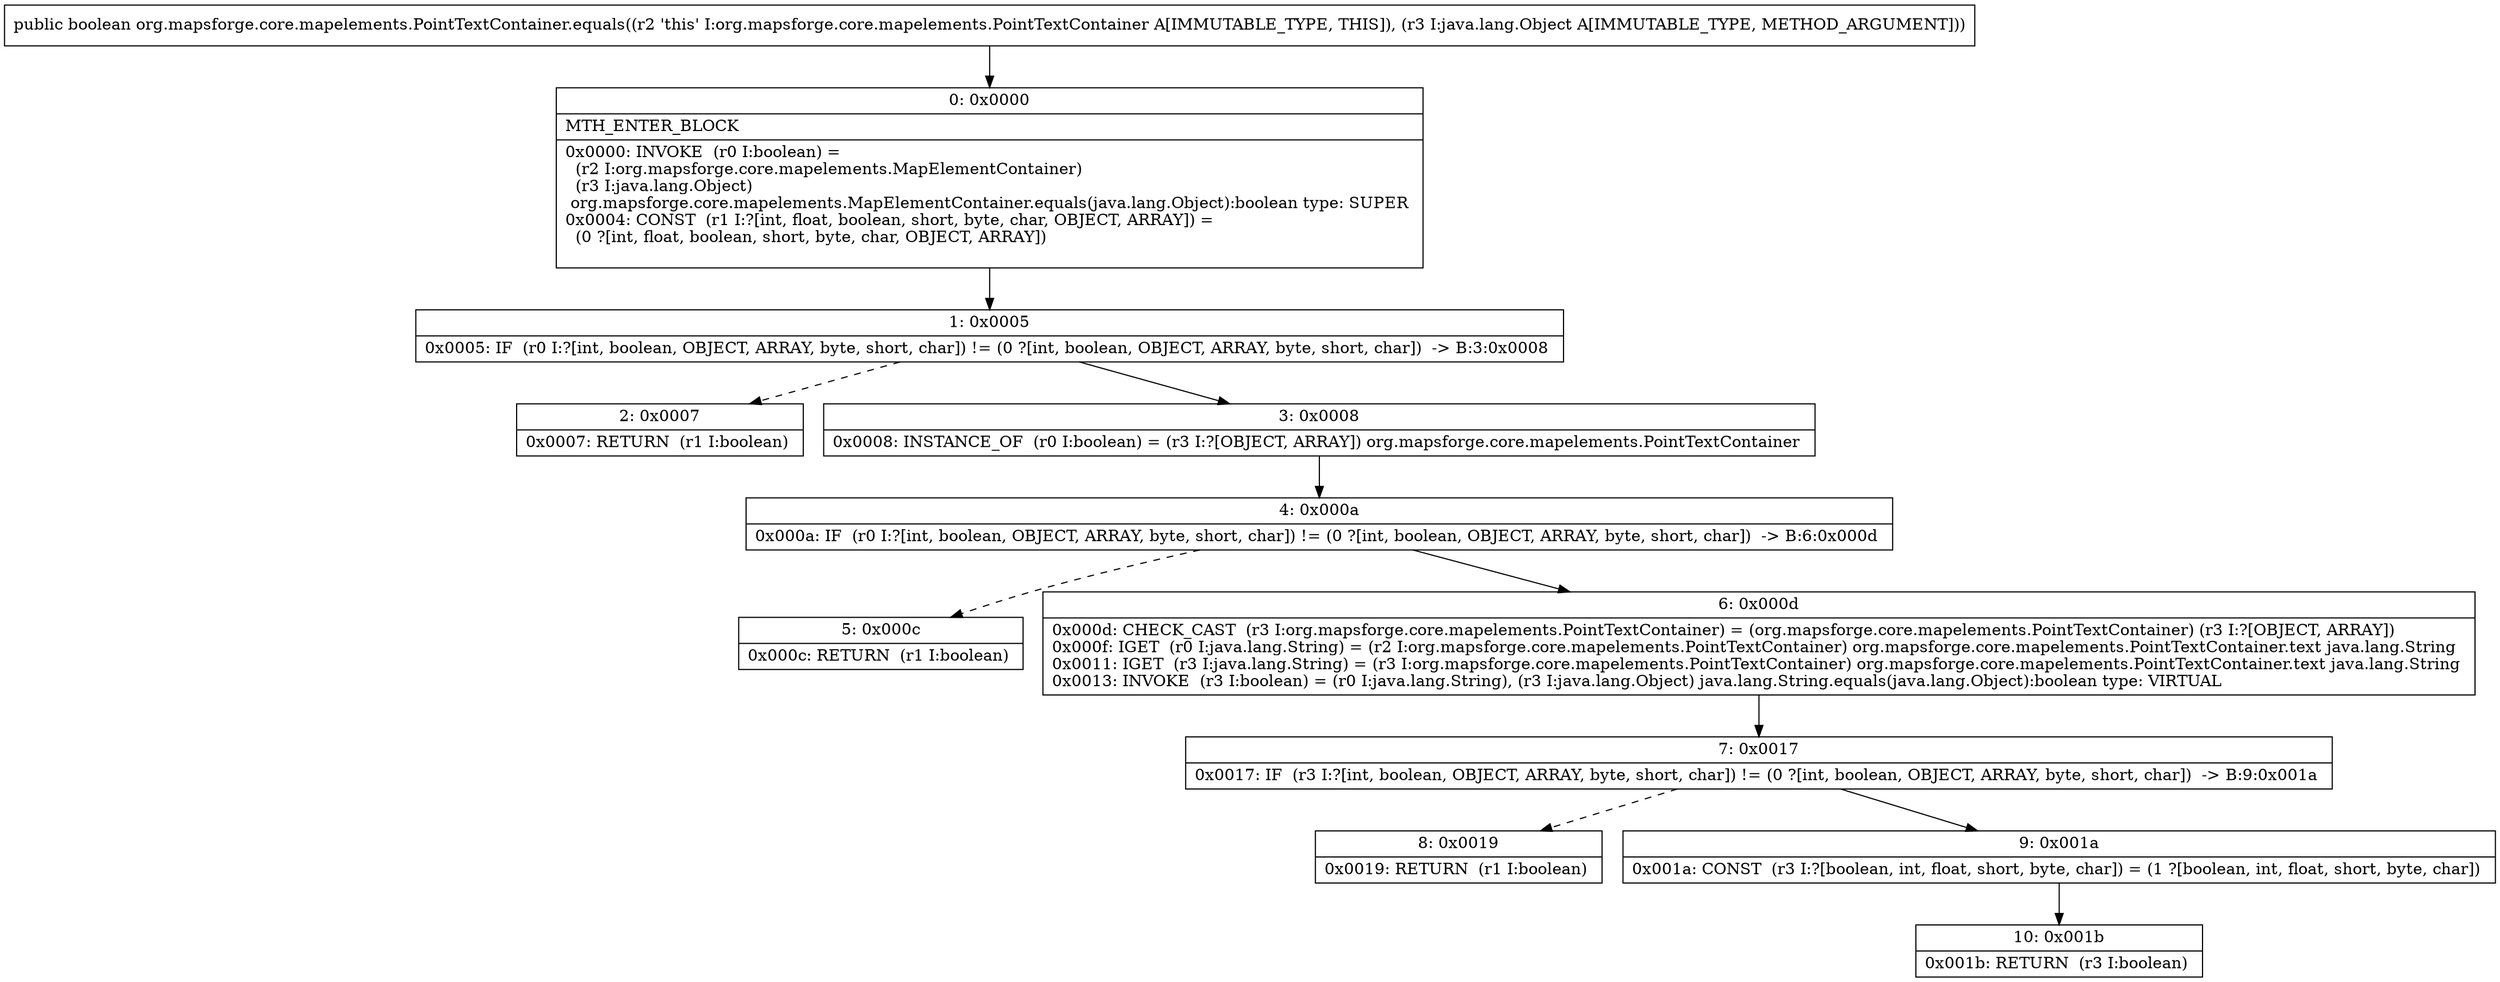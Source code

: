 digraph "CFG fororg.mapsforge.core.mapelements.PointTextContainer.equals(Ljava\/lang\/Object;)Z" {
Node_0 [shape=record,label="{0\:\ 0x0000|MTH_ENTER_BLOCK\l|0x0000: INVOKE  (r0 I:boolean) = \l  (r2 I:org.mapsforge.core.mapelements.MapElementContainer)\l  (r3 I:java.lang.Object)\l org.mapsforge.core.mapelements.MapElementContainer.equals(java.lang.Object):boolean type: SUPER \l0x0004: CONST  (r1 I:?[int, float, boolean, short, byte, char, OBJECT, ARRAY]) = \l  (0 ?[int, float, boolean, short, byte, char, OBJECT, ARRAY])\l \l}"];
Node_1 [shape=record,label="{1\:\ 0x0005|0x0005: IF  (r0 I:?[int, boolean, OBJECT, ARRAY, byte, short, char]) != (0 ?[int, boolean, OBJECT, ARRAY, byte, short, char])  \-\> B:3:0x0008 \l}"];
Node_2 [shape=record,label="{2\:\ 0x0007|0x0007: RETURN  (r1 I:boolean) \l}"];
Node_3 [shape=record,label="{3\:\ 0x0008|0x0008: INSTANCE_OF  (r0 I:boolean) = (r3 I:?[OBJECT, ARRAY]) org.mapsforge.core.mapelements.PointTextContainer \l}"];
Node_4 [shape=record,label="{4\:\ 0x000a|0x000a: IF  (r0 I:?[int, boolean, OBJECT, ARRAY, byte, short, char]) != (0 ?[int, boolean, OBJECT, ARRAY, byte, short, char])  \-\> B:6:0x000d \l}"];
Node_5 [shape=record,label="{5\:\ 0x000c|0x000c: RETURN  (r1 I:boolean) \l}"];
Node_6 [shape=record,label="{6\:\ 0x000d|0x000d: CHECK_CAST  (r3 I:org.mapsforge.core.mapelements.PointTextContainer) = (org.mapsforge.core.mapelements.PointTextContainer) (r3 I:?[OBJECT, ARRAY]) \l0x000f: IGET  (r0 I:java.lang.String) = (r2 I:org.mapsforge.core.mapelements.PointTextContainer) org.mapsforge.core.mapelements.PointTextContainer.text java.lang.String \l0x0011: IGET  (r3 I:java.lang.String) = (r3 I:org.mapsforge.core.mapelements.PointTextContainer) org.mapsforge.core.mapelements.PointTextContainer.text java.lang.String \l0x0013: INVOKE  (r3 I:boolean) = (r0 I:java.lang.String), (r3 I:java.lang.Object) java.lang.String.equals(java.lang.Object):boolean type: VIRTUAL \l}"];
Node_7 [shape=record,label="{7\:\ 0x0017|0x0017: IF  (r3 I:?[int, boolean, OBJECT, ARRAY, byte, short, char]) != (0 ?[int, boolean, OBJECT, ARRAY, byte, short, char])  \-\> B:9:0x001a \l}"];
Node_8 [shape=record,label="{8\:\ 0x0019|0x0019: RETURN  (r1 I:boolean) \l}"];
Node_9 [shape=record,label="{9\:\ 0x001a|0x001a: CONST  (r3 I:?[boolean, int, float, short, byte, char]) = (1 ?[boolean, int, float, short, byte, char]) \l}"];
Node_10 [shape=record,label="{10\:\ 0x001b|0x001b: RETURN  (r3 I:boolean) \l}"];
MethodNode[shape=record,label="{public boolean org.mapsforge.core.mapelements.PointTextContainer.equals((r2 'this' I:org.mapsforge.core.mapelements.PointTextContainer A[IMMUTABLE_TYPE, THIS]), (r3 I:java.lang.Object A[IMMUTABLE_TYPE, METHOD_ARGUMENT])) }"];
MethodNode -> Node_0;
Node_0 -> Node_1;
Node_1 -> Node_2[style=dashed];
Node_1 -> Node_3;
Node_3 -> Node_4;
Node_4 -> Node_5[style=dashed];
Node_4 -> Node_6;
Node_6 -> Node_7;
Node_7 -> Node_8[style=dashed];
Node_7 -> Node_9;
Node_9 -> Node_10;
}

